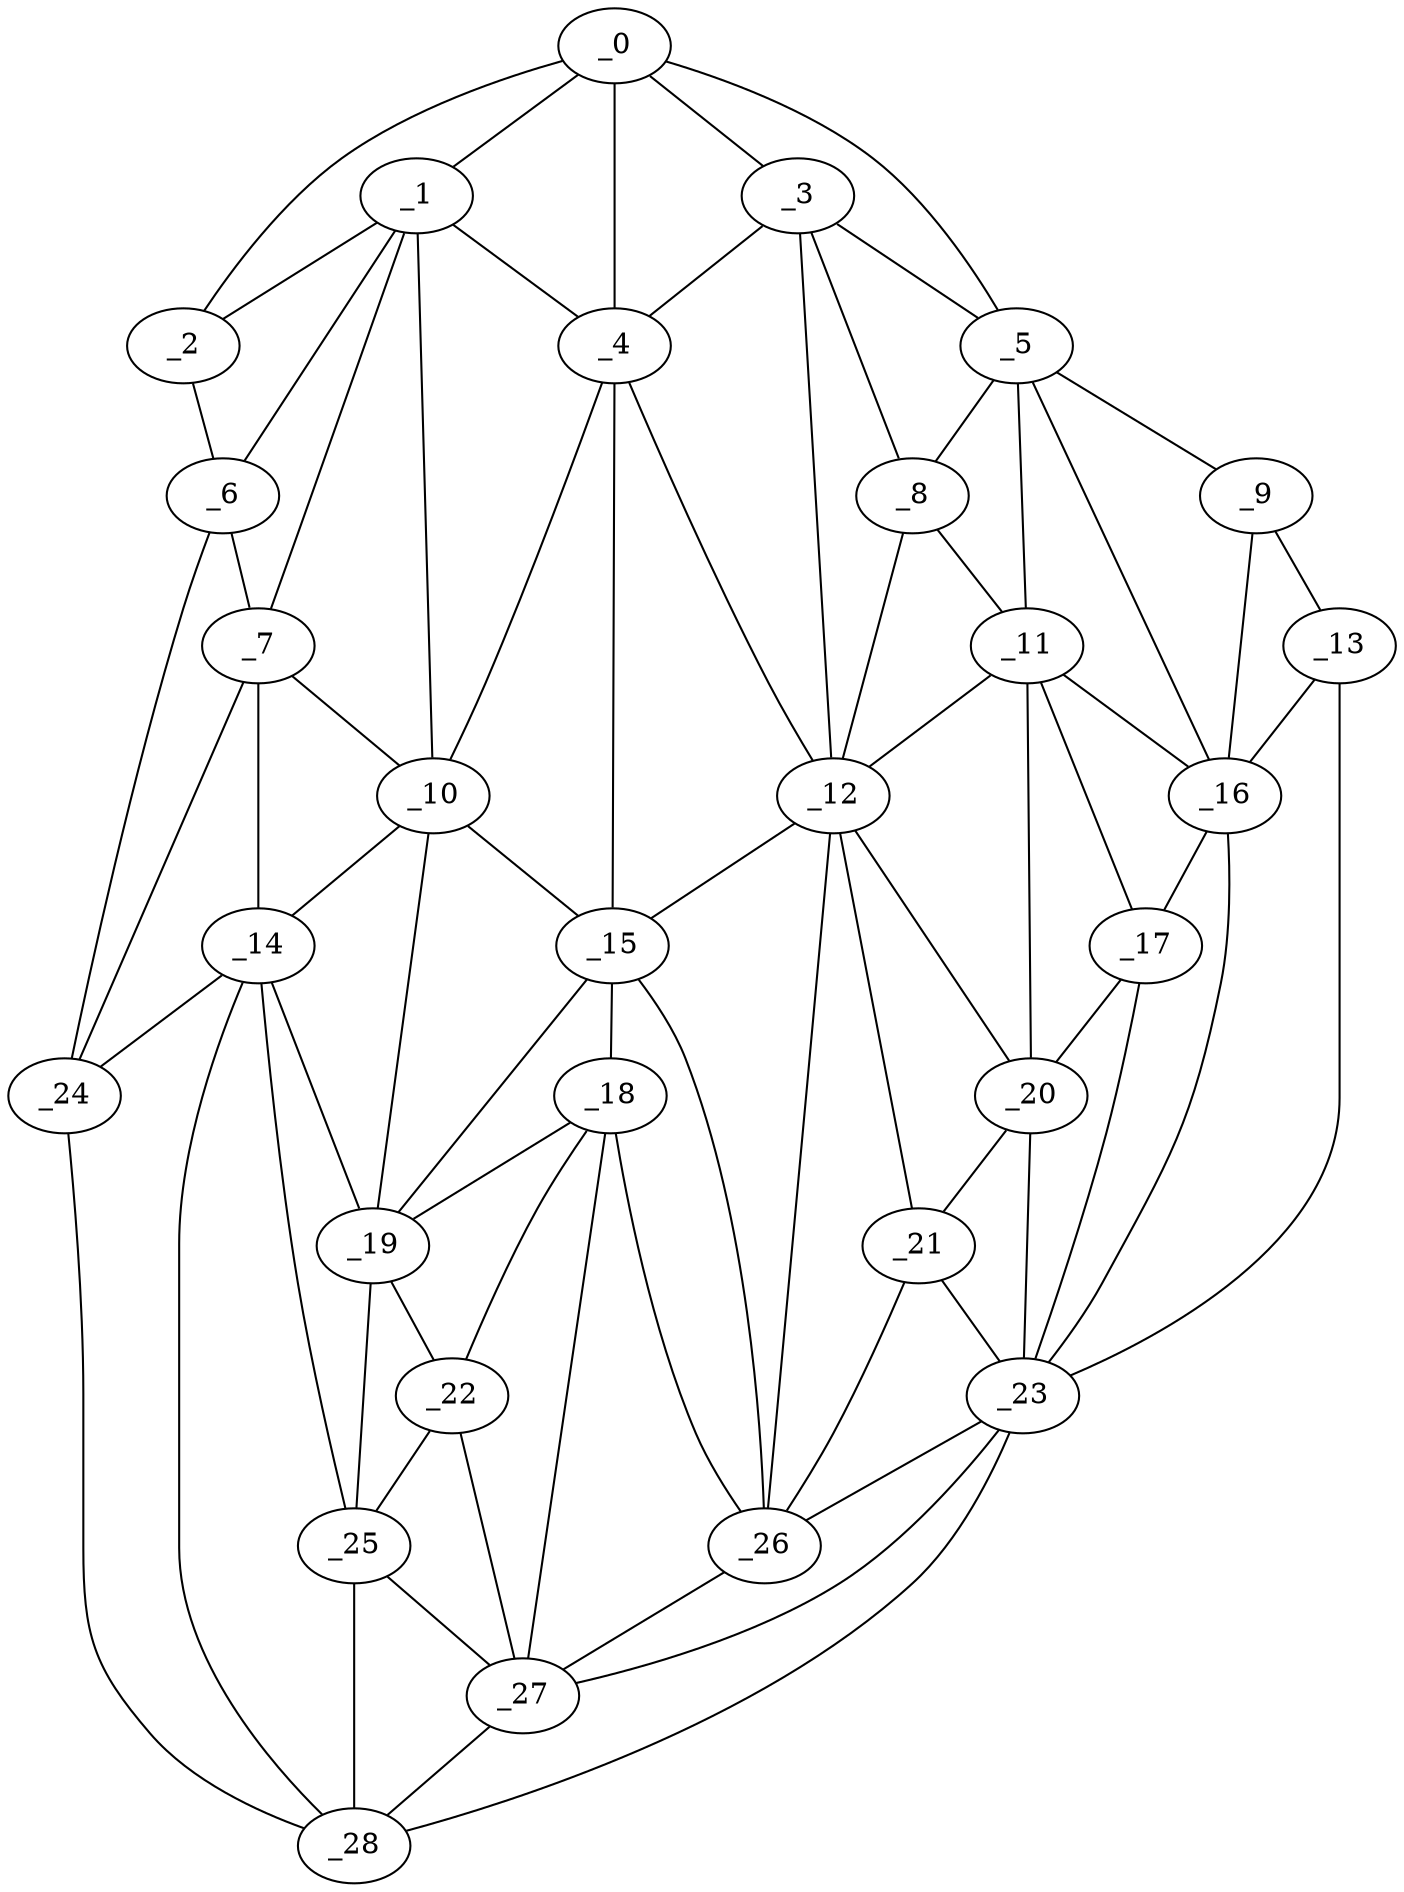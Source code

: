 graph "obj93__105.gxl" {
	_0	 [x=38,
		y=8];
	_1	 [x=50,
		y=10];
	_0 -- _1	 [valence=2];
	_2	 [x=51,
		y=3];
	_0 -- _2	 [valence=1];
	_3	 [x=58,
		y=84];
	_0 -- _3	 [valence=2];
	_4	 [x=61,
		y=74];
	_0 -- _4	 [valence=2];
	_5	 [x=63,
		y=106];
	_0 -- _5	 [valence=1];
	_1 -- _2	 [valence=2];
	_1 -- _4	 [valence=1];
	_6	 [x=67,
		y=5];
	_1 -- _6	 [valence=2];
	_7	 [x=67,
		y=20];
	_1 -- _7	 [valence=2];
	_10	 [x=72,
		y=27];
	_1 -- _10	 [valence=1];
	_2 -- _6	 [valence=1];
	_3 -- _4	 [valence=2];
	_3 -- _5	 [valence=2];
	_8	 [x=67,
		y=94];
	_3 -- _8	 [valence=2];
	_12	 [x=76,
		y=80];
	_3 -- _12	 [valence=1];
	_4 -- _10	 [valence=2];
	_4 -- _12	 [valence=2];
	_15	 [x=81,
		y=68];
	_4 -- _15	 [valence=1];
	_5 -- _8	 [valence=1];
	_9	 [x=70,
		y=117];
	_5 -- _9	 [valence=1];
	_11	 [x=73,
		y=98];
	_5 -- _11	 [valence=2];
	_16	 [x=81,
		y=108];
	_5 -- _16	 [valence=1];
	_6 -- _7	 [valence=2];
	_24	 [x=94,
		y=13];
	_6 -- _24	 [valence=1];
	_7 -- _10	 [valence=2];
	_14	 [x=78,
		y=28];
	_7 -- _14	 [valence=2];
	_7 -- _24	 [valence=1];
	_8 -- _11	 [valence=2];
	_8 -- _12	 [valence=1];
	_13	 [x=77,
		y=121];
	_9 -- _13	 [valence=1];
	_9 -- _16	 [valence=2];
	_10 -- _14	 [valence=1];
	_10 -- _15	 [valence=2];
	_19	 [x=89,
		y=51];
	_10 -- _19	 [valence=2];
	_11 -- _12	 [valence=2];
	_11 -- _16	 [valence=2];
	_17	 [x=86,
		y=100];
	_11 -- _17	 [valence=2];
	_20	 [x=90,
		y=89];
	_11 -- _20	 [valence=2];
	_12 -- _15	 [valence=2];
	_12 -- _20	 [valence=2];
	_21	 [x=91,
		y=85];
	_12 -- _21	 [valence=2];
	_26	 [x=94,
		y=73];
	_12 -- _26	 [valence=2];
	_13 -- _16	 [valence=2];
	_23	 [x=93,
		y=115];
	_13 -- _23	 [valence=1];
	_14 -- _19	 [valence=2];
	_14 -- _24	 [valence=1];
	_25	 [x=94,
		y=44];
	_14 -- _25	 [valence=2];
	_28	 [x=97,
		y=24];
	_14 -- _28	 [valence=2];
	_18	 [x=88,
		y=58];
	_15 -- _18	 [valence=2];
	_15 -- _19	 [valence=1];
	_15 -- _26	 [valence=2];
	_16 -- _17	 [valence=2];
	_16 -- _23	 [valence=1];
	_17 -- _20	 [valence=2];
	_17 -- _23	 [valence=2];
	_18 -- _19	 [valence=2];
	_22	 [x=93,
		y=52];
	_18 -- _22	 [valence=2];
	_18 -- _26	 [valence=2];
	_27	 [x=95,
		y=60];
	_18 -- _27	 [valence=1];
	_19 -- _22	 [valence=2];
	_19 -- _25	 [valence=1];
	_20 -- _21	 [valence=2];
	_20 -- _23	 [valence=1];
	_21 -- _23	 [valence=2];
	_21 -- _26	 [valence=2];
	_22 -- _25	 [valence=2];
	_22 -- _27	 [valence=2];
	_23 -- _26	 [valence=2];
	_23 -- _27	 [valence=1];
	_23 -- _28	 [valence=1];
	_24 -- _28	 [valence=1];
	_25 -- _27	 [valence=1];
	_25 -- _28	 [valence=1];
	_26 -- _27	 [valence=2];
	_27 -- _28	 [valence=1];
}
